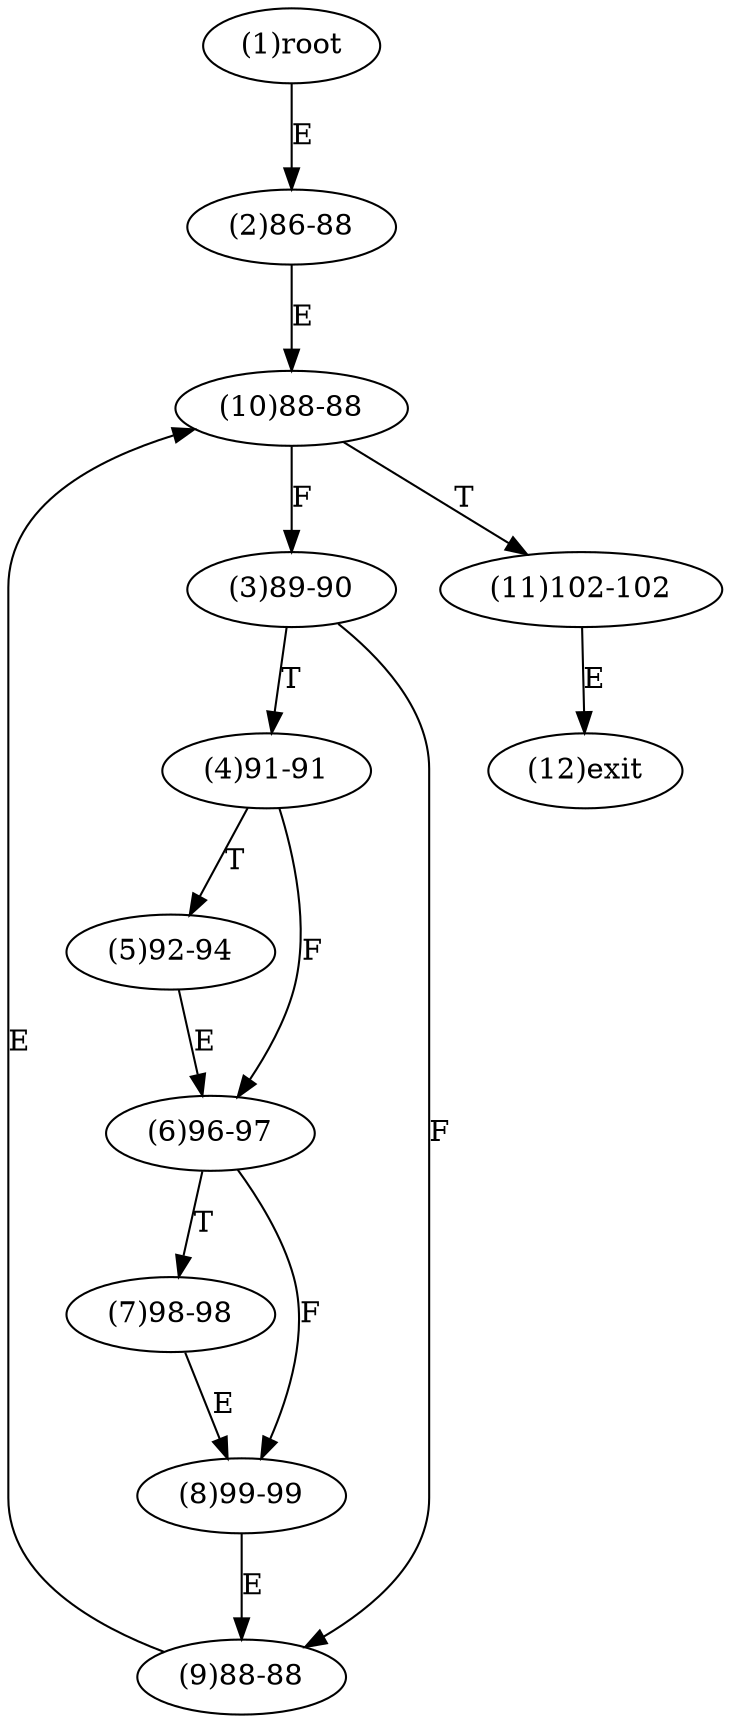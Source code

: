 digraph "" { 
1[ label="(1)root"];
2[ label="(2)86-88"];
3[ label="(3)89-90"];
4[ label="(4)91-91"];
5[ label="(5)92-94"];
6[ label="(6)96-97"];
7[ label="(7)98-98"];
8[ label="(8)99-99"];
9[ label="(9)88-88"];
10[ label="(10)88-88"];
11[ label="(11)102-102"];
12[ label="(12)exit"];
1->2[ label="E"];
2->10[ label="E"];
3->9[ label="F"];
3->4[ label="T"];
4->6[ label="F"];
4->5[ label="T"];
5->6[ label="E"];
6->8[ label="F"];
6->7[ label="T"];
7->8[ label="E"];
8->9[ label="E"];
9->10[ label="E"];
10->3[ label="F"];
10->11[ label="T"];
11->12[ label="E"];
}